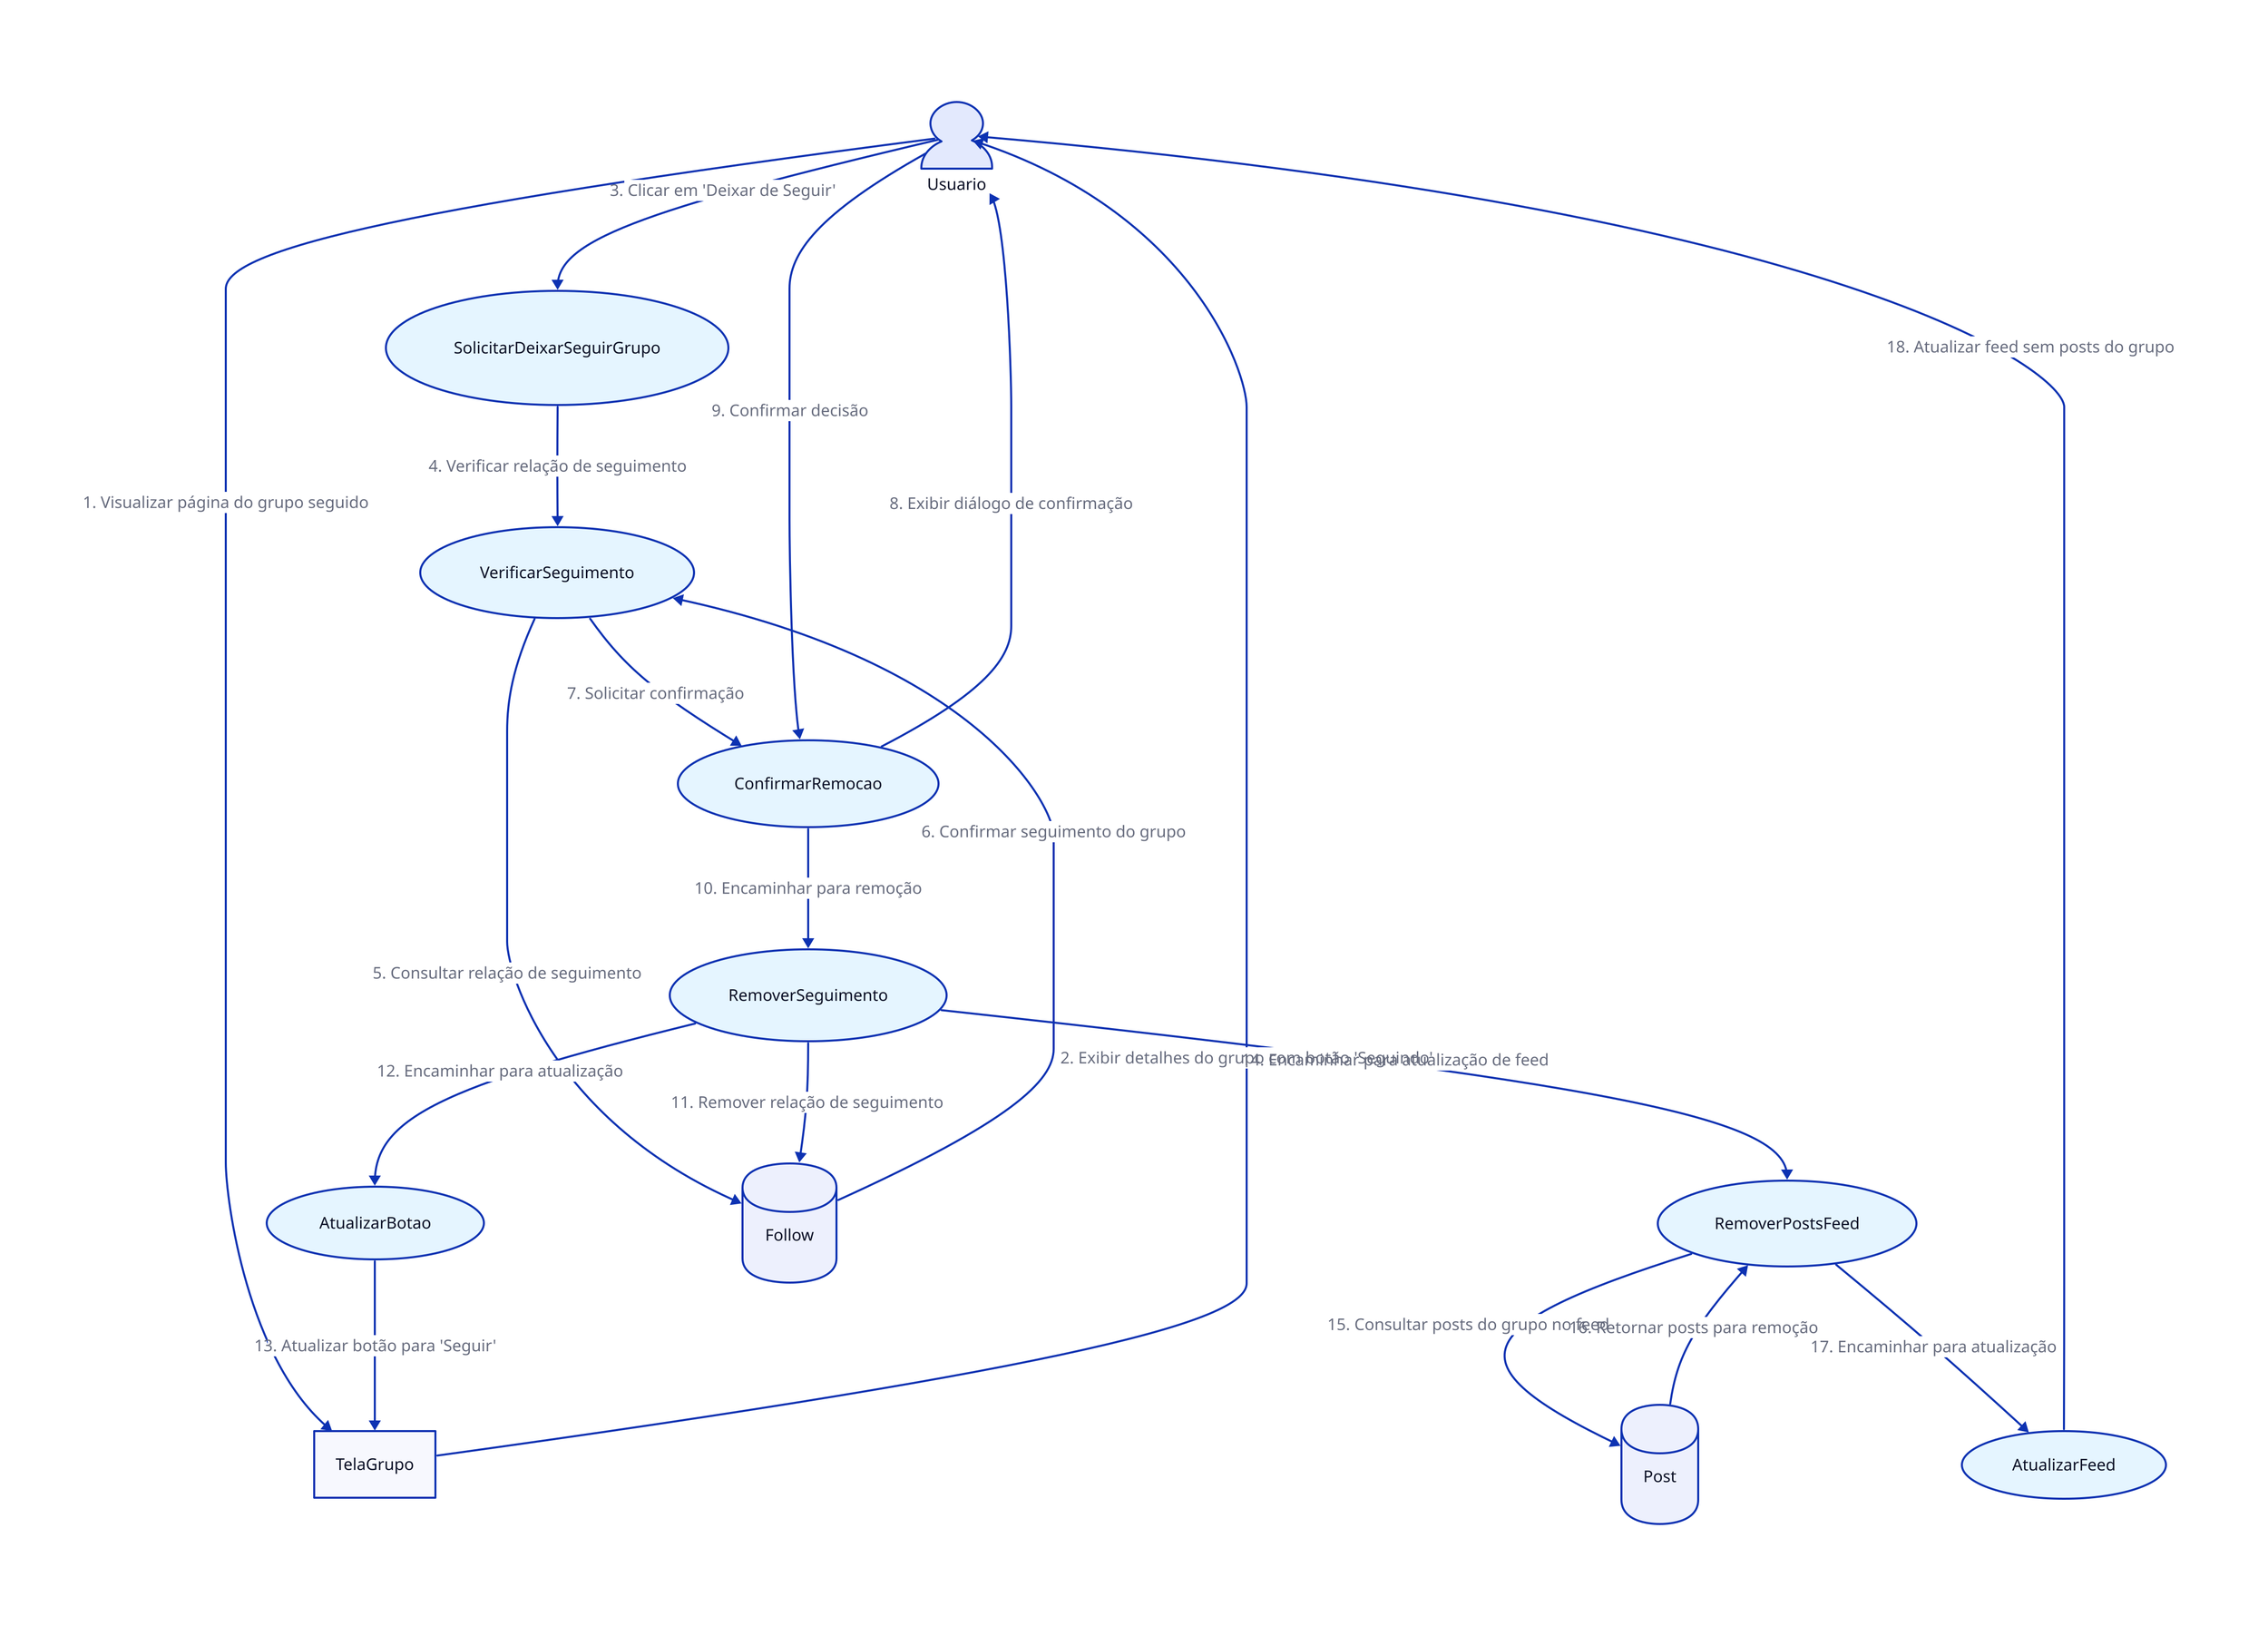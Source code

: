Usuario: {
  shape: person
}

TelaGrupo: {
  shape: rectangle
}

SolicitarDeixarSeguirGrupo: {
  shape: oval
  style.fill: "#E5F5FF"
}

VerificarSeguimento: {
  shape: oval
  style.fill: "#E5F5FF"
}

ConfirmarRemocao: {
  shape: oval
  style.fill: "#E5F5FF"
}

RemoverSeguimento: {
  shape: oval
  style.fill: "#E5F5FF"
}

AtualizarBotao: {
  shape: oval
  style.fill: "#E5F5FF"
}

RemoverPostsFeed: {
  shape: oval
  style.fill: "#E5F5FF"
}

AtualizarFeed: {
  shape: oval
  style.fill: "#E5F5FF"
}

Follow: {
  shape: cylinder
}

Post: {
  shape: cylinder
}

Usuario -> TelaGrupo: "1. Visualizar página do grupo seguido"
TelaGrupo -> Usuario: "2. Exibir detalhes do grupo com botão 'Seguindo'"
Usuario -> SolicitarDeixarSeguirGrupo: "3. Clicar em 'Deixar de Seguir'"
SolicitarDeixarSeguirGrupo -> VerificarSeguimento: "4. Verificar relação de seguimento"
VerificarSeguimento -> Follow: "5. Consultar relação de seguimento"
Follow -> VerificarSeguimento: "6. Confirmar seguimento do grupo"
VerificarSeguimento -> ConfirmarRemocao: "7. Solicitar confirmação"
ConfirmarRemocao -> Usuario: "8. Exibir diálogo de confirmação"
Usuario -> ConfirmarRemocao: "9. Confirmar decisão"
ConfirmarRemocao -> RemoverSeguimento: "10. Encaminhar para remoção"
RemoverSeguimento -> Follow: "11. Remover relação de seguimento"
RemoverSeguimento -> AtualizarBotao: "12. Encaminhar para atualização"
AtualizarBotao -> TelaGrupo: "13. Atualizar botão para 'Seguir'"
RemoverSeguimento -> RemoverPostsFeed: "14. Encaminhar para atualização de feed"
RemoverPostsFeed -> Post: "15. Consultar posts do grupo no feed"
Post -> RemoverPostsFeed: "16. Retornar posts para remoção"
RemoverPostsFeed -> AtualizarFeed: "17. Encaminhar para atualização"
AtualizarFeed -> Usuario: "18. Atualizar feed sem posts do grupo"
